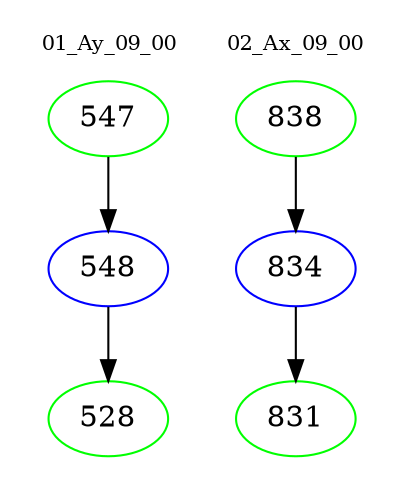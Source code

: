 digraph{
subgraph cluster_0 {
color = white
label = "01_Ay_09_00";
fontsize=10;
T0_547 [label="547", color="green"]
T0_547 -> T0_548 [color="black"]
T0_548 [label="548", color="blue"]
T0_548 -> T0_528 [color="black"]
T0_528 [label="528", color="green"]
}
subgraph cluster_1 {
color = white
label = "02_Ax_09_00";
fontsize=10;
T1_838 [label="838", color="green"]
T1_838 -> T1_834 [color="black"]
T1_834 [label="834", color="blue"]
T1_834 -> T1_831 [color="black"]
T1_831 [label="831", color="green"]
}
}
